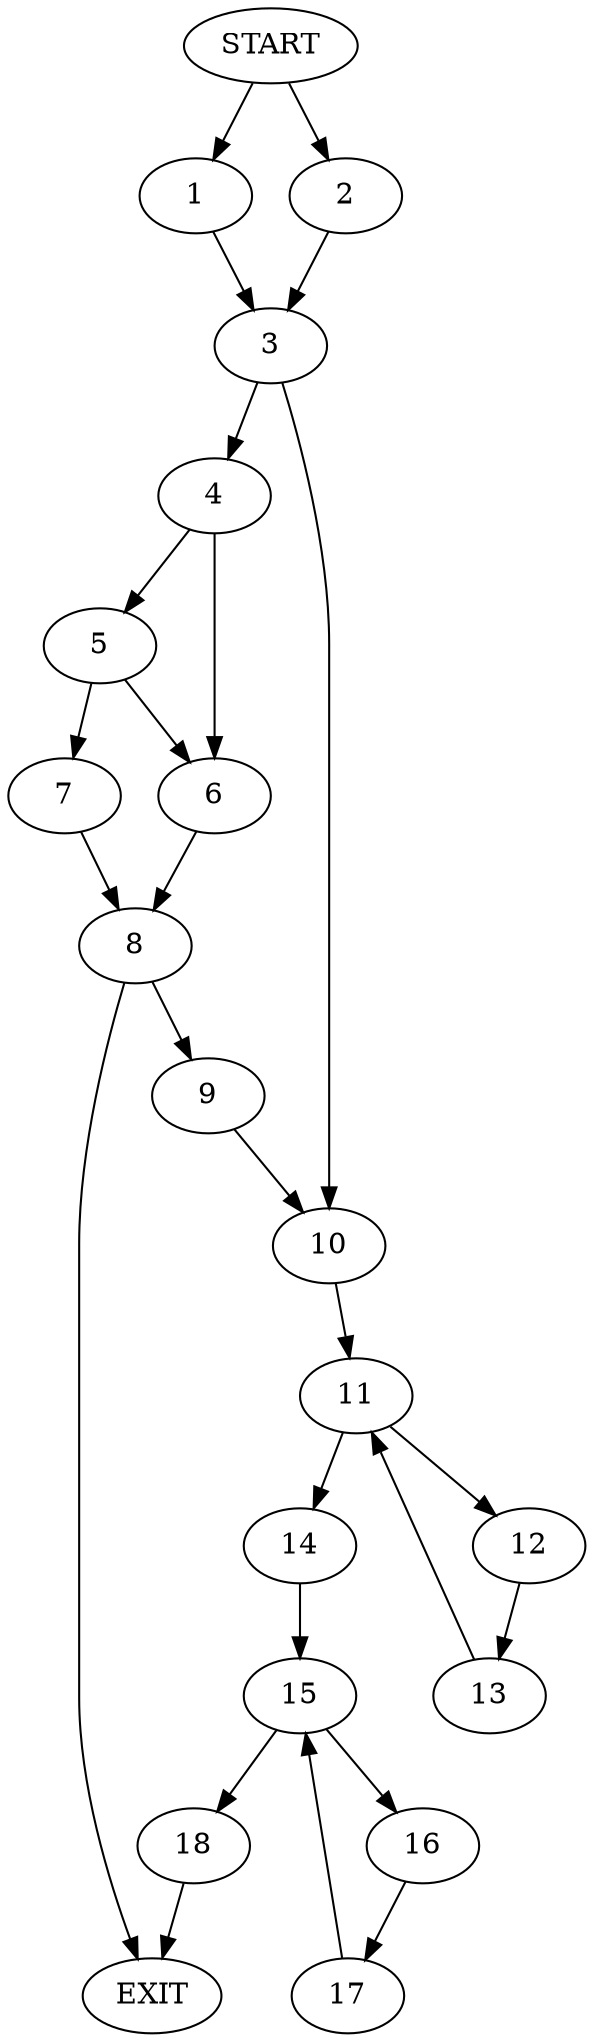 digraph { 
0 [label="START"];
1;
2;
3;
4;
5;
6;
7;
8;
9;
10;
11;
12;
13;
14;
15;
16;
17;
18;
19[label="EXIT"];
0 -> 1;
0 -> 2;
1 -> 3;
2 -> 3;
3 -> 4;
3 -> 10;
4 -> 6;
4 -> 5;
5 -> 7;
5 -> 6;
6 -> 8;
7 -> 8;
8 -> 19;
8 -> 9;
9 -> 10;
10 -> 11;
11 -> 12;
11 -> 14;
12 -> 13;
13 -> 11;
14 -> 15;
15 -> 16;
15 -> 18;
16 -> 17;
17 -> 15;
18 -> 19;
}